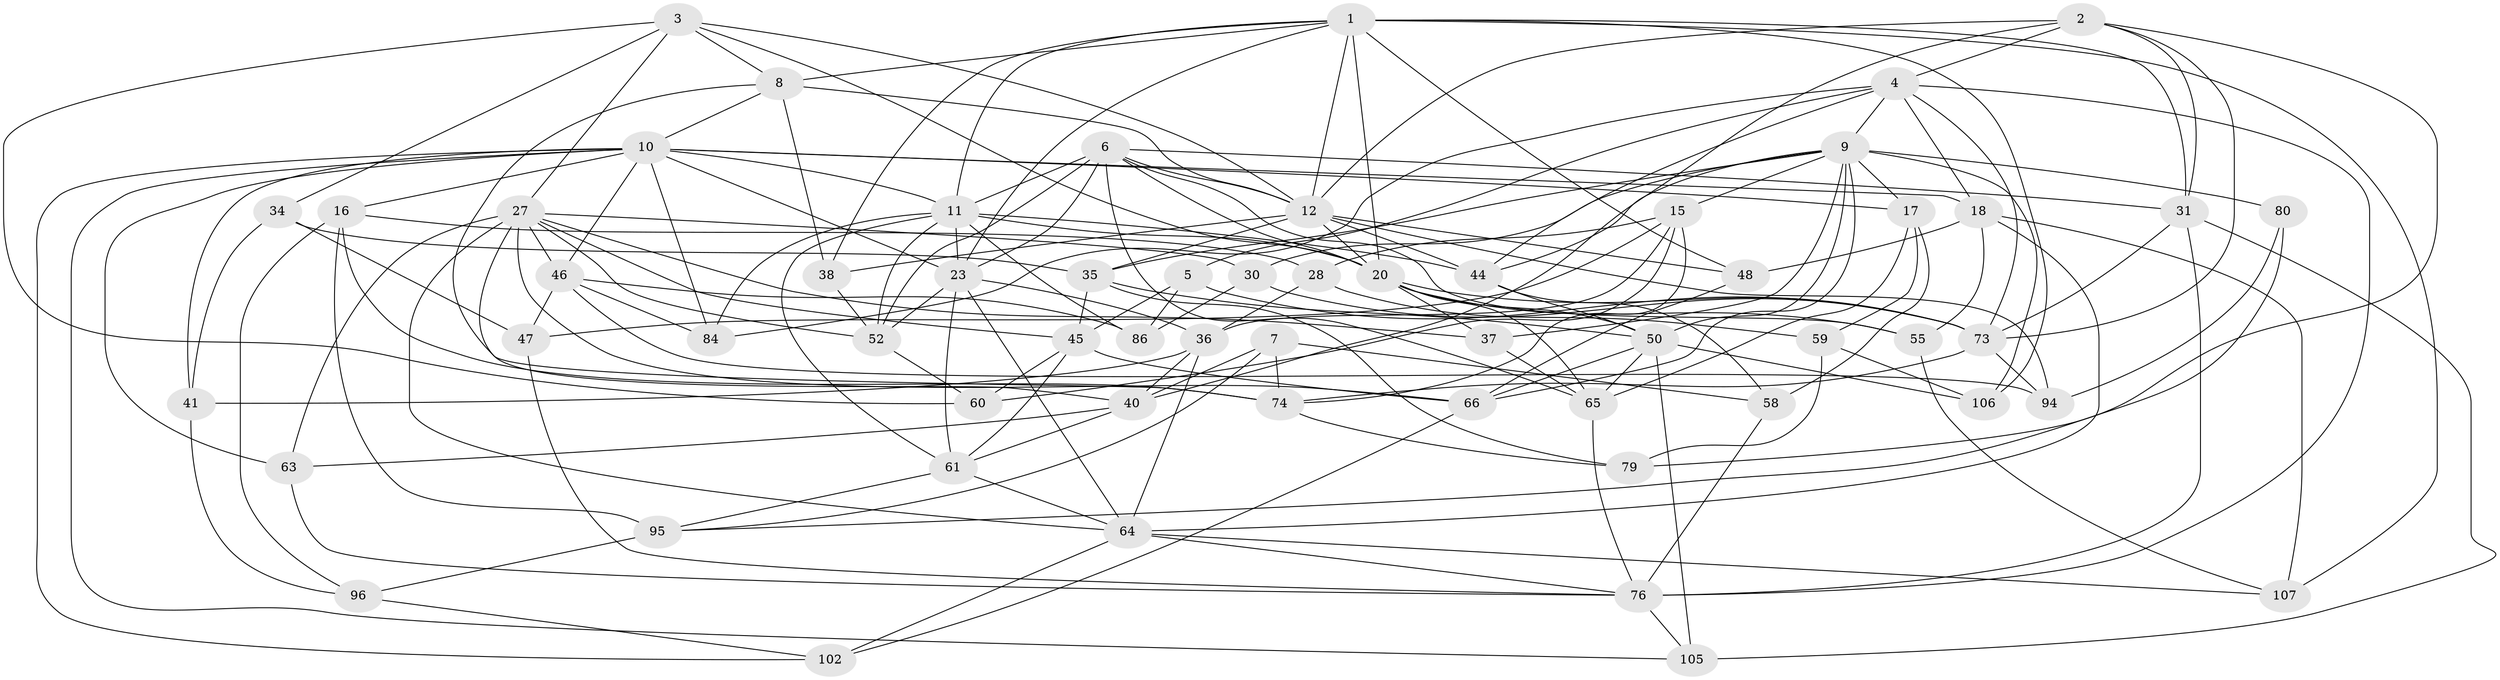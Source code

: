 // original degree distribution, {4: 1.0}
// Generated by graph-tools (version 1.1) at 2025/16/03/09/25 04:16:39]
// undirected, 59 vertices, 173 edges
graph export_dot {
graph [start="1"]
  node [color=gray90,style=filled];
  1 [super="+104+42+117"];
  2 [super="+115"];
  3 [super="+39"];
  4 [super="+119+21"];
  5;
  6 [super="+26+111"];
  7;
  8 [super="+49"];
  9 [super="+13+88+22"];
  10 [super="+118+75+14"];
  11 [super="+19+24"];
  12 [super="+97+29"];
  15 [super="+109"];
  16 [super="+110"];
  17 [super="+69"];
  18 [super="+81"];
  20 [super="+33"];
  23 [super="+72"];
  27 [super="+83+32"];
  28;
  30;
  31 [super="+116"];
  34;
  35 [super="+100+53"];
  36 [super="+85"];
  37;
  38;
  40 [super="+78"];
  41;
  44 [super="+70"];
  45 [super="+56"];
  46 [super="+51"];
  47;
  48;
  50 [super="+62"];
  52 [super="+101"];
  55;
  58;
  59;
  60;
  61 [super="+87"];
  63;
  64 [super="+90"];
  65 [super="+67"];
  66 [super="+92"];
  73 [super="+112+113"];
  74 [super="+99"];
  76 [super="+103+89"];
  79;
  80;
  84;
  86;
  94;
  95 [super="+98"];
  96;
  102;
  105;
  106;
  107;
  1 -- 107;
  1 -- 48;
  1 -- 106;
  1 -- 23;
  1 -- 8;
  1 -- 20;
  1 -- 38;
  1 -- 12;
  1 -- 31;
  1 -- 11;
  2 -- 79;
  2 -- 4;
  2 -- 40;
  2 -- 73;
  2 -- 12;
  2 -- 31;
  3 -- 34;
  3 -- 12;
  3 -- 60;
  3 -- 27;
  3 -- 20;
  3 -- 8;
  4 -- 5;
  4 -- 44;
  4 -- 84;
  4 -- 76;
  4 -- 73;
  4 -- 9;
  4 -- 18;
  5 -- 45;
  5 -- 86;
  5 -- 73;
  6 -- 55;
  6 -- 31;
  6 -- 65;
  6 -- 12;
  6 -- 23;
  6 -- 11;
  6 -- 20;
  6 -- 52;
  7 -- 74;
  7 -- 58;
  7 -- 95;
  7 -- 40;
  8 -- 10;
  8 -- 12;
  8 -- 74;
  8 -- 38;
  9 -- 37;
  9 -- 80 [weight=2];
  9 -- 106;
  9 -- 30;
  9 -- 15;
  9 -- 44;
  9 -- 17 [weight=2];
  9 -- 50;
  9 -- 35 [weight=2];
  9 -- 66;
  10 -- 63;
  10 -- 17;
  10 -- 84;
  10 -- 102;
  10 -- 23;
  10 -- 16;
  10 -- 105;
  10 -- 18;
  10 -- 41;
  10 -- 46;
  10 -- 11;
  11 -- 44;
  11 -- 86;
  11 -- 20;
  11 -- 84;
  11 -- 52;
  11 -- 23;
  11 -- 61;
  12 -- 48;
  12 -- 38;
  12 -- 94;
  12 -- 44;
  12 -- 20;
  12 -- 35 [weight=2];
  15 -- 60;
  15 -- 36;
  15 -- 74;
  15 -- 28;
  15 -- 47;
  16 -- 96;
  16 -- 74;
  16 -- 28;
  16 -- 95 [weight=2];
  17 -- 59;
  17 -- 58;
  17 -- 65;
  18 -- 55;
  18 -- 48;
  18 -- 107;
  18 -- 64;
  20 -- 55;
  20 -- 65;
  20 -- 37;
  20 -- 73;
  20 -- 50;
  23 -- 52;
  23 -- 36;
  23 -- 61;
  23 -- 64;
  27 -- 30;
  27 -- 40;
  27 -- 64;
  27 -- 45;
  27 -- 37;
  27 -- 66;
  27 -- 52;
  27 -- 46;
  27 -- 63;
  28 -- 59;
  28 -- 36;
  30 -- 86;
  30 -- 73;
  31 -- 105;
  31 -- 76;
  31 -- 73;
  34 -- 47;
  34 -- 41;
  34 -- 35;
  35 -- 79;
  35 -- 45;
  35 -- 50;
  36 -- 40;
  36 -- 64;
  36 -- 41;
  37 -- 65;
  38 -- 52;
  40 -- 63;
  40 -- 61;
  41 -- 96;
  44 -- 58;
  44 -- 50;
  45 -- 66;
  45 -- 60;
  45 -- 61;
  46 -- 84;
  46 -- 94;
  46 -- 86;
  46 -- 47;
  47 -- 76;
  48 -- 66;
  50 -- 66;
  50 -- 65;
  50 -- 105;
  50 -- 106;
  52 -- 60;
  55 -- 107;
  58 -- 76;
  59 -- 106;
  59 -- 79;
  61 -- 95;
  61 -- 64;
  63 -- 76;
  64 -- 102;
  64 -- 107;
  64 -- 76;
  65 -- 76;
  66 -- 102;
  73 -- 94;
  73 -- 74;
  74 -- 79;
  76 -- 105;
  80 -- 94;
  80 -- 95;
  95 -- 96;
  96 -- 102;
}
